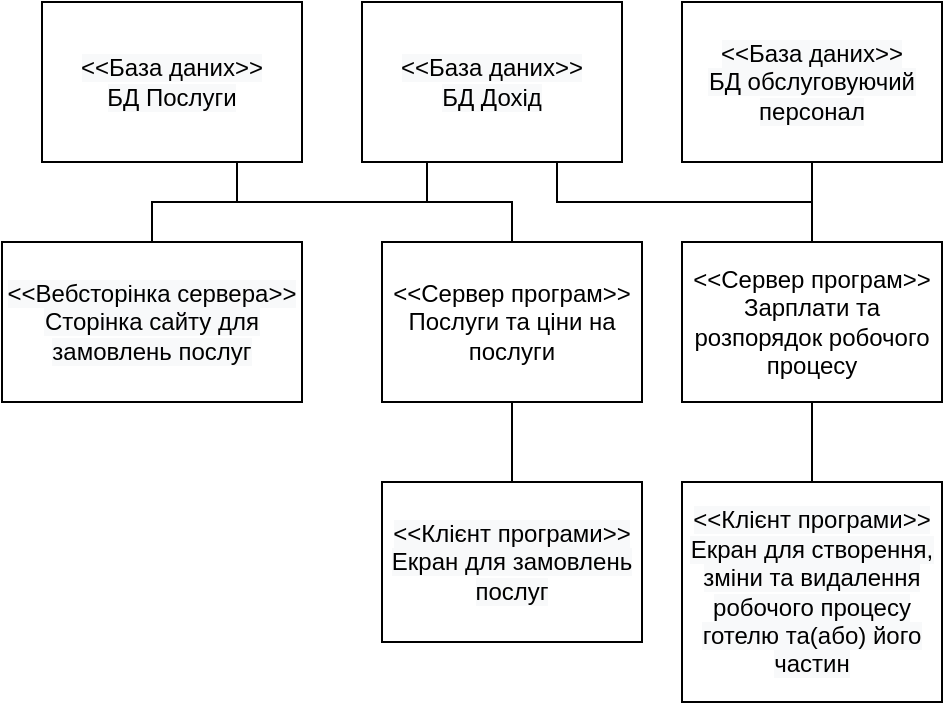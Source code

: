 <mxfile version="16.5.6" type="device"><diagram id="FuGoE78J7Bo_melNIBku" name="Page-1"><mxGraphModel dx="383" dy="653" grid="1" gridSize="10" guides="1" tooltips="1" connect="1" arrows="1" fold="1" page="1" pageScale="1" pageWidth="827" pageHeight="1169" math="0" shadow="0"><root><mxCell id="0"/><mxCell id="1" parent="0"/><mxCell id="fcSwqSWejrfSCQd9Mk12-19" style="edgeStyle=orthogonalEdgeStyle;rounded=0;orthogonalLoop=1;jettySize=auto;html=1;exitX=0.5;exitY=1;exitDx=0;exitDy=0;entryX=0.5;entryY=0;entryDx=0;entryDy=0;endArrow=none;endFill=0;" edge="1" parent="1" source="fcSwqSWejrfSCQd9Mk12-1" target="fcSwqSWejrfSCQd9Mk12-7"><mxGeometry relative="1" as="geometry"/></mxCell><mxCell id="fcSwqSWejrfSCQd9Mk12-1" value="&amp;lt;&amp;lt;Сервер програм&amp;gt;&amp;gt;&lt;br&gt;Послуги та ціни на послуги" style="rounded=0;whiteSpace=wrap;html=1;" vertex="1" parent="1"><mxGeometry x="390" y="240" width="130" height="80" as="geometry"/></mxCell><mxCell id="fcSwqSWejrfSCQd9Mk12-2" value="&lt;span style=&quot;color: rgb(0 , 0 , 0) ; font-family: &amp;#34;helvetica&amp;#34; ; font-size: 12px ; font-style: normal ; font-weight: 400 ; letter-spacing: normal ; text-align: center ; text-indent: 0px ; text-transform: none ; word-spacing: 0px ; background-color: rgb(248 , 249 , 250) ; display: inline ; float: none&quot;&gt;&amp;lt;&amp;lt;Вебсторінка сервера&amp;gt;&amp;gt;&lt;br&gt;Сторінка сайту для замовлень послуг&lt;br&gt;&lt;/span&gt;" style="rounded=0;whiteSpace=wrap;html=1;" vertex="1" parent="1"><mxGeometry x="200" y="240" width="150" height="80" as="geometry"/></mxCell><mxCell id="fcSwqSWejrfSCQd9Mk12-12" style="edgeStyle=orthogonalEdgeStyle;rounded=0;orthogonalLoop=1;jettySize=auto;html=1;endArrow=none;endFill=0;entryX=0.5;entryY=0;entryDx=0;entryDy=0;exitX=0.25;exitY=1;exitDx=0;exitDy=0;" edge="1" parent="1" source="fcSwqSWejrfSCQd9Mk12-4" target="fcSwqSWejrfSCQd9Mk12-1"><mxGeometry relative="1" as="geometry"><mxPoint x="445.333" y="240" as="targetPoint"/><mxPoint x="440" y="210" as="sourcePoint"/><Array as="points"><mxPoint x="413" y="220"/><mxPoint x="455" y="220"/></Array></mxGeometry></mxCell><mxCell id="fcSwqSWejrfSCQd9Mk12-13" style="edgeStyle=orthogonalEdgeStyle;rounded=0;orthogonalLoop=1;jettySize=auto;html=1;entryX=0.5;entryY=0;entryDx=0;entryDy=0;endArrow=none;endFill=0;exitX=0.25;exitY=1;exitDx=0;exitDy=0;" edge="1" parent="1" source="fcSwqSWejrfSCQd9Mk12-4" target="fcSwqSWejrfSCQd9Mk12-2"><mxGeometry relative="1" as="geometry"><Array as="points"><mxPoint x="413" y="220"/><mxPoint x="275" y="220"/></Array></mxGeometry></mxCell><mxCell id="fcSwqSWejrfSCQd9Mk12-17" style="edgeStyle=orthogonalEdgeStyle;rounded=0;orthogonalLoop=1;jettySize=auto;html=1;exitX=0.75;exitY=1;exitDx=0;exitDy=0;entryX=0.5;entryY=0;entryDx=0;entryDy=0;endArrow=none;endFill=0;" edge="1" parent="1" source="fcSwqSWejrfSCQd9Mk12-4" target="fcSwqSWejrfSCQd9Mk12-16"><mxGeometry relative="1" as="geometry"/></mxCell><mxCell id="fcSwqSWejrfSCQd9Mk12-4" value="&lt;span style=&quot;color: rgb(0 , 0 , 0) ; font-family: &amp;#34;helvetica&amp;#34; ; font-size: 12px ; font-style: normal ; font-weight: 400 ; letter-spacing: normal ; text-align: center ; text-indent: 0px ; text-transform: none ; word-spacing: 0px ; background-color: rgb(248 , 249 , 250) ; display: inline ; float: none&quot;&gt;&amp;lt;&amp;lt;База даних&amp;gt;&amp;gt;&lt;br&gt;БД Дохід&lt;br&gt;&lt;/span&gt;" style="rounded=0;whiteSpace=wrap;html=1;" vertex="1" parent="1"><mxGeometry x="380" y="120" width="130" height="80" as="geometry"/></mxCell><mxCell id="fcSwqSWejrfSCQd9Mk12-7" value="&lt;span style=&quot;color: rgb(0 , 0 , 0) ; font-family: &amp;#34;helvetica&amp;#34; ; font-size: 12px ; font-style: normal ; font-weight: 400 ; letter-spacing: normal ; text-align: center ; text-indent: 0px ; text-transform: none ; word-spacing: 0px ; background-color: rgb(248 , 249 , 250) ; display: inline ; float: none&quot;&gt;&amp;lt;&amp;lt;Клієнт програми&amp;gt;&amp;gt;&lt;br&gt;Екран для замовлень послуг&lt;br&gt;&lt;/span&gt;" style="rounded=0;whiteSpace=wrap;html=1;" vertex="1" parent="1"><mxGeometry x="390" y="360" width="130" height="80" as="geometry"/></mxCell><mxCell id="fcSwqSWejrfSCQd9Mk12-10" style="edgeStyle=orthogonalEdgeStyle;rounded=0;orthogonalLoop=1;jettySize=auto;html=1;exitX=0.75;exitY=1;exitDx=0;exitDy=0;entryX=0.5;entryY=0;entryDx=0;entryDy=0;endArrow=none;endFill=0;" edge="1" parent="1" source="fcSwqSWejrfSCQd9Mk12-8" target="fcSwqSWejrfSCQd9Mk12-2"><mxGeometry relative="1" as="geometry"><Array as="points"><mxPoint x="318" y="220"/><mxPoint x="275" y="220"/></Array></mxGeometry></mxCell><mxCell id="fcSwqSWejrfSCQd9Mk12-11" style="edgeStyle=orthogonalEdgeStyle;rounded=0;orthogonalLoop=1;jettySize=auto;html=1;exitX=0.75;exitY=1;exitDx=0;exitDy=0;entryX=0.5;entryY=0;entryDx=0;entryDy=0;endArrow=none;endFill=0;" edge="1" parent="1" source="fcSwqSWejrfSCQd9Mk12-8" target="fcSwqSWejrfSCQd9Mk12-1"><mxGeometry relative="1" as="geometry"><Array as="points"><mxPoint x="318" y="220"/><mxPoint x="455" y="220"/></Array></mxGeometry></mxCell><mxCell id="fcSwqSWejrfSCQd9Mk12-8" value="&lt;span style=&quot;color: rgb(0 , 0 , 0) ; font-family: &amp;#34;helvetica&amp;#34; ; font-size: 12px ; font-style: normal ; font-weight: 400 ; letter-spacing: normal ; text-align: center ; text-indent: 0px ; text-transform: none ; word-spacing: 0px ; background-color: rgb(248 , 249 , 250) ; display: inline ; float: none&quot;&gt;&amp;lt;&amp;lt;База даних&amp;gt;&amp;gt;&lt;br&gt;БД Послуги&lt;br&gt;&lt;/span&gt;" style="rounded=0;whiteSpace=wrap;html=1;" vertex="1" parent="1"><mxGeometry x="220" y="120" width="130" height="80" as="geometry"/></mxCell><mxCell id="fcSwqSWejrfSCQd9Mk12-18" style="edgeStyle=orthogonalEdgeStyle;rounded=0;orthogonalLoop=1;jettySize=auto;html=1;exitX=0.5;exitY=1;exitDx=0;exitDy=0;entryX=0.5;entryY=0;entryDx=0;entryDy=0;endArrow=none;endFill=0;" edge="1" parent="1" source="fcSwqSWejrfSCQd9Mk12-15" target="fcSwqSWejrfSCQd9Mk12-16"><mxGeometry relative="1" as="geometry"/></mxCell><mxCell id="fcSwqSWejrfSCQd9Mk12-15" value="&lt;span style=&quot;color: rgb(0 , 0 , 0) ; font-family: &amp;#34;helvetica&amp;#34; ; font-size: 12px ; font-style: normal ; font-weight: 400 ; letter-spacing: normal ; text-align: center ; text-indent: 0px ; text-transform: none ; word-spacing: 0px ; background-color: rgb(248 , 249 , 250) ; display: inline ; float: none&quot;&gt;&amp;lt;&amp;lt;База даних&amp;gt;&amp;gt;&lt;br&gt;БД обслуговуючий персонал&lt;br&gt;&lt;/span&gt;" style="rounded=0;whiteSpace=wrap;html=1;" vertex="1" parent="1"><mxGeometry x="540" y="120" width="130" height="80" as="geometry"/></mxCell><mxCell id="fcSwqSWejrfSCQd9Mk12-21" style="edgeStyle=orthogonalEdgeStyle;rounded=0;orthogonalLoop=1;jettySize=auto;html=1;exitX=0.5;exitY=1;exitDx=0;exitDy=0;entryX=0.5;entryY=0;entryDx=0;entryDy=0;endArrow=none;endFill=0;" edge="1" parent="1" source="fcSwqSWejrfSCQd9Mk12-16" target="fcSwqSWejrfSCQd9Mk12-20"><mxGeometry relative="1" as="geometry"/></mxCell><mxCell id="fcSwqSWejrfSCQd9Mk12-16" value="&amp;lt;&amp;lt;Сервер програм&amp;gt;&amp;gt;&lt;br&gt;Зарплати та розпорядок робочого процесу" style="rounded=0;whiteSpace=wrap;html=1;" vertex="1" parent="1"><mxGeometry x="540" y="240" width="130" height="80" as="geometry"/></mxCell><mxCell id="fcSwqSWejrfSCQd9Mk12-20" value="&lt;span style=&quot;color: rgb(0 , 0 , 0) ; font-family: &amp;#34;helvetica&amp;#34; ; font-size: 12px ; font-style: normal ; font-weight: 400 ; letter-spacing: normal ; text-align: center ; text-indent: 0px ; text-transform: none ; word-spacing: 0px ; background-color: rgb(248 , 249 , 250) ; display: inline ; float: none&quot;&gt;&amp;lt;&amp;lt;Клієнт програми&amp;gt;&amp;gt;&lt;br&gt;Екран для створення, зміни та видалення робочого процесу готелю та(або) його частин&lt;br&gt;&lt;/span&gt;" style="rounded=0;whiteSpace=wrap;html=1;" vertex="1" parent="1"><mxGeometry x="540" y="360" width="130" height="110" as="geometry"/></mxCell></root></mxGraphModel></diagram></mxfile>